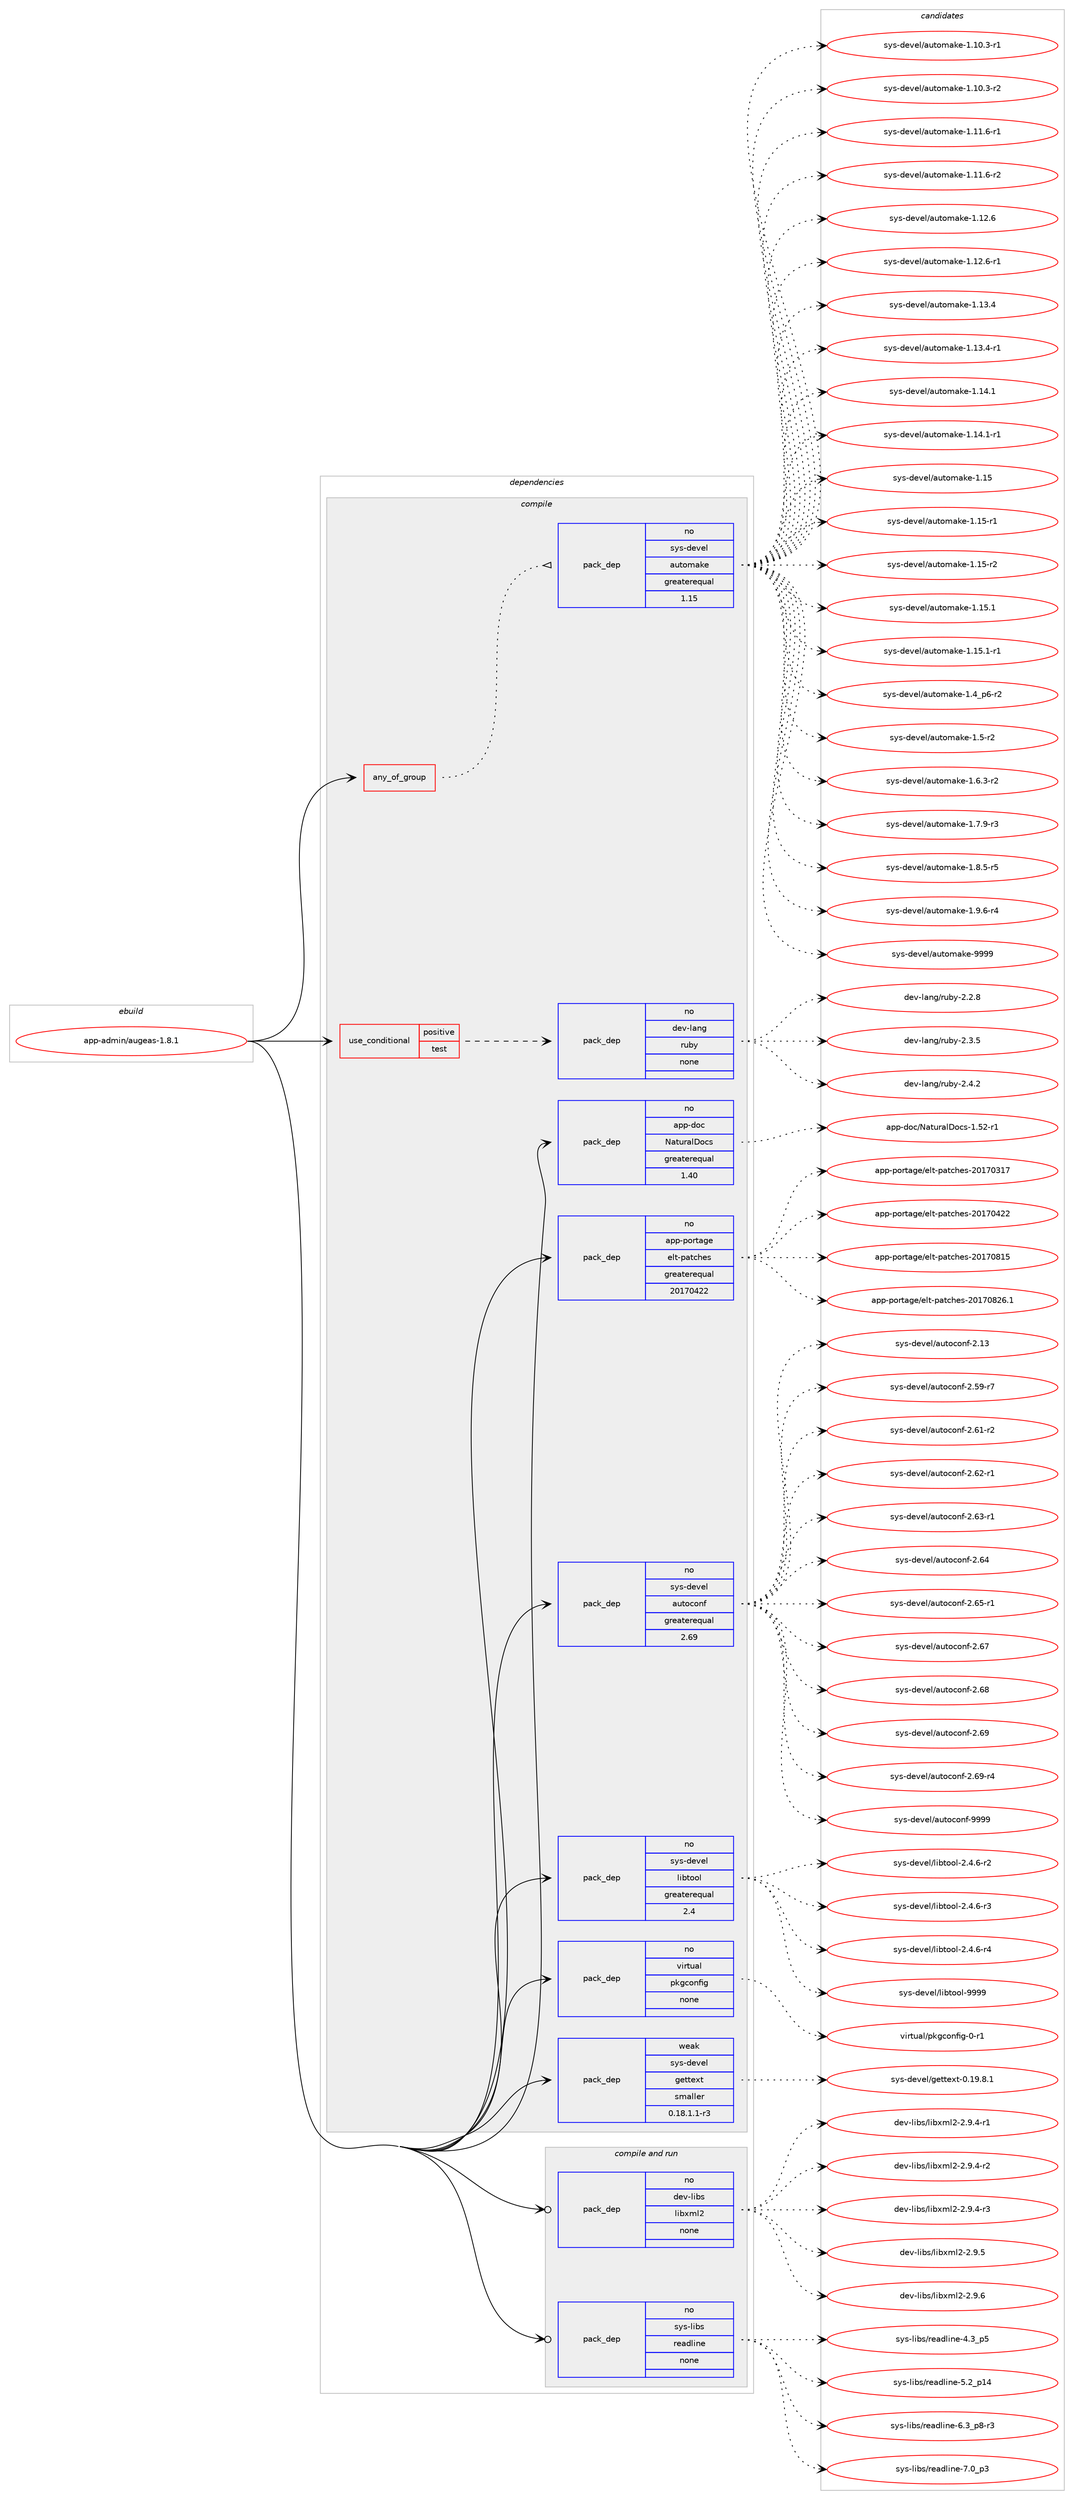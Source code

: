 digraph prolog {

# *************
# Graph options
# *************

newrank=true;
concentrate=true;
compound=true;
graph [rankdir=LR,fontname=Helvetica,fontsize=10,ranksep=1.5];#, ranksep=2.5, nodesep=0.2];
edge  [arrowhead=vee];
node  [fontname=Helvetica,fontsize=10];

# **********
# The ebuild
# **********

subgraph cluster_leftcol {
color=gray;
rank=same;
label=<<i>ebuild</i>>;
id [label="app-admin/augeas-1.8.1", color=red, width=4, href="../app-admin/augeas-1.8.1.svg"];
}

# ****************
# The dependencies
# ****************

subgraph cluster_midcol {
color=gray;
label=<<i>dependencies</i>>;
subgraph cluster_compile {
fillcolor="#eeeeee";
style=filled;
label=<<i>compile</i>>;
subgraph any16 {
dependency1002 [label=<<TABLE BORDER="0" CELLBORDER="1" CELLSPACING="0" CELLPADDING="4"><TR><TD CELLPADDING="10">any_of_group</TD></TR></TABLE>>, shape=none, color=red];subgraph pack799 {
dependency1003 [label=<<TABLE BORDER="0" CELLBORDER="1" CELLSPACING="0" CELLPADDING="4" WIDTH="220"><TR><TD ROWSPAN="6" CELLPADDING="30">pack_dep</TD></TR><TR><TD WIDTH="110">no</TD></TR><TR><TD>sys-devel</TD></TR><TR><TD>automake</TD></TR><TR><TD>greaterequal</TD></TR><TR><TD>1.15</TD></TR></TABLE>>, shape=none, color=blue];
}
dependency1002:e -> dependency1003:w [weight=20,style="dotted",arrowhead="oinv"];
}
id:e -> dependency1002:w [weight=20,style="solid",arrowhead="vee"];
subgraph cond189 {
dependency1004 [label=<<TABLE BORDER="0" CELLBORDER="1" CELLSPACING="0" CELLPADDING="4"><TR><TD ROWSPAN="3" CELLPADDING="10">use_conditional</TD></TR><TR><TD>positive</TD></TR><TR><TD>test</TD></TR></TABLE>>, shape=none, color=red];
subgraph pack800 {
dependency1005 [label=<<TABLE BORDER="0" CELLBORDER="1" CELLSPACING="0" CELLPADDING="4" WIDTH="220"><TR><TD ROWSPAN="6" CELLPADDING="30">pack_dep</TD></TR><TR><TD WIDTH="110">no</TD></TR><TR><TD>dev-lang</TD></TR><TR><TD>ruby</TD></TR><TR><TD>none</TD></TR><TR><TD></TD></TR></TABLE>>, shape=none, color=blue];
}
dependency1004:e -> dependency1005:w [weight=20,style="dashed",arrowhead="vee"];
}
id:e -> dependency1004:w [weight=20,style="solid",arrowhead="vee"];
subgraph pack801 {
dependency1006 [label=<<TABLE BORDER="0" CELLBORDER="1" CELLSPACING="0" CELLPADDING="4" WIDTH="220"><TR><TD ROWSPAN="6" CELLPADDING="30">pack_dep</TD></TR><TR><TD WIDTH="110">no</TD></TR><TR><TD>app-doc</TD></TR><TR><TD>NaturalDocs</TD></TR><TR><TD>greaterequal</TD></TR><TR><TD>1.40</TD></TR></TABLE>>, shape=none, color=blue];
}
id:e -> dependency1006:w [weight=20,style="solid",arrowhead="vee"];
subgraph pack802 {
dependency1007 [label=<<TABLE BORDER="0" CELLBORDER="1" CELLSPACING="0" CELLPADDING="4" WIDTH="220"><TR><TD ROWSPAN="6" CELLPADDING="30">pack_dep</TD></TR><TR><TD WIDTH="110">no</TD></TR><TR><TD>app-portage</TD></TR><TR><TD>elt-patches</TD></TR><TR><TD>greaterequal</TD></TR><TR><TD>20170422</TD></TR></TABLE>>, shape=none, color=blue];
}
id:e -> dependency1007:w [weight=20,style="solid",arrowhead="vee"];
subgraph pack803 {
dependency1008 [label=<<TABLE BORDER="0" CELLBORDER="1" CELLSPACING="0" CELLPADDING="4" WIDTH="220"><TR><TD ROWSPAN="6" CELLPADDING="30">pack_dep</TD></TR><TR><TD WIDTH="110">no</TD></TR><TR><TD>sys-devel</TD></TR><TR><TD>autoconf</TD></TR><TR><TD>greaterequal</TD></TR><TR><TD>2.69</TD></TR></TABLE>>, shape=none, color=blue];
}
id:e -> dependency1008:w [weight=20,style="solid",arrowhead="vee"];
subgraph pack804 {
dependency1009 [label=<<TABLE BORDER="0" CELLBORDER="1" CELLSPACING="0" CELLPADDING="4" WIDTH="220"><TR><TD ROWSPAN="6" CELLPADDING="30">pack_dep</TD></TR><TR><TD WIDTH="110">no</TD></TR><TR><TD>sys-devel</TD></TR><TR><TD>libtool</TD></TR><TR><TD>greaterequal</TD></TR><TR><TD>2.4</TD></TR></TABLE>>, shape=none, color=blue];
}
id:e -> dependency1009:w [weight=20,style="solid",arrowhead="vee"];
subgraph pack805 {
dependency1010 [label=<<TABLE BORDER="0" CELLBORDER="1" CELLSPACING="0" CELLPADDING="4" WIDTH="220"><TR><TD ROWSPAN="6" CELLPADDING="30">pack_dep</TD></TR><TR><TD WIDTH="110">no</TD></TR><TR><TD>virtual</TD></TR><TR><TD>pkgconfig</TD></TR><TR><TD>none</TD></TR><TR><TD></TD></TR></TABLE>>, shape=none, color=blue];
}
id:e -> dependency1010:w [weight=20,style="solid",arrowhead="vee"];
subgraph pack806 {
dependency1011 [label=<<TABLE BORDER="0" CELLBORDER="1" CELLSPACING="0" CELLPADDING="4" WIDTH="220"><TR><TD ROWSPAN="6" CELLPADDING="30">pack_dep</TD></TR><TR><TD WIDTH="110">weak</TD></TR><TR><TD>sys-devel</TD></TR><TR><TD>gettext</TD></TR><TR><TD>smaller</TD></TR><TR><TD>0.18.1.1-r3</TD></TR></TABLE>>, shape=none, color=blue];
}
id:e -> dependency1011:w [weight=20,style="solid",arrowhead="vee"];
}
subgraph cluster_compileandrun {
fillcolor="#eeeeee";
style=filled;
label=<<i>compile and run</i>>;
subgraph pack807 {
dependency1012 [label=<<TABLE BORDER="0" CELLBORDER="1" CELLSPACING="0" CELLPADDING="4" WIDTH="220"><TR><TD ROWSPAN="6" CELLPADDING="30">pack_dep</TD></TR><TR><TD WIDTH="110">no</TD></TR><TR><TD>dev-libs</TD></TR><TR><TD>libxml2</TD></TR><TR><TD>none</TD></TR><TR><TD></TD></TR></TABLE>>, shape=none, color=blue];
}
id:e -> dependency1012:w [weight=20,style="solid",arrowhead="odotvee"];
subgraph pack808 {
dependency1013 [label=<<TABLE BORDER="0" CELLBORDER="1" CELLSPACING="0" CELLPADDING="4" WIDTH="220"><TR><TD ROWSPAN="6" CELLPADDING="30">pack_dep</TD></TR><TR><TD WIDTH="110">no</TD></TR><TR><TD>sys-libs</TD></TR><TR><TD>readline</TD></TR><TR><TD>none</TD></TR><TR><TD></TD></TR></TABLE>>, shape=none, color=blue];
}
id:e -> dependency1013:w [weight=20,style="solid",arrowhead="odotvee"];
}
subgraph cluster_run {
fillcolor="#eeeeee";
style=filled;
label=<<i>run</i>>;
}
}

# **************
# The candidates
# **************

subgraph cluster_choices {
rank=same;
color=gray;
label=<<i>candidates</i>>;

subgraph choice799 {
color=black;
nodesep=1;
choice11512111545100101118101108479711711611110997107101454946494846514511449 [label="sys-devel/automake-1.10.3-r1", color=red, width=4,href="../sys-devel/automake-1.10.3-r1.svg"];
choice11512111545100101118101108479711711611110997107101454946494846514511450 [label="sys-devel/automake-1.10.3-r2", color=red, width=4,href="../sys-devel/automake-1.10.3-r2.svg"];
choice11512111545100101118101108479711711611110997107101454946494946544511449 [label="sys-devel/automake-1.11.6-r1", color=red, width=4,href="../sys-devel/automake-1.11.6-r1.svg"];
choice11512111545100101118101108479711711611110997107101454946494946544511450 [label="sys-devel/automake-1.11.6-r2", color=red, width=4,href="../sys-devel/automake-1.11.6-r2.svg"];
choice1151211154510010111810110847971171161111099710710145494649504654 [label="sys-devel/automake-1.12.6", color=red, width=4,href="../sys-devel/automake-1.12.6.svg"];
choice11512111545100101118101108479711711611110997107101454946495046544511449 [label="sys-devel/automake-1.12.6-r1", color=red, width=4,href="../sys-devel/automake-1.12.6-r1.svg"];
choice1151211154510010111810110847971171161111099710710145494649514652 [label="sys-devel/automake-1.13.4", color=red, width=4,href="../sys-devel/automake-1.13.4.svg"];
choice11512111545100101118101108479711711611110997107101454946495146524511449 [label="sys-devel/automake-1.13.4-r1", color=red, width=4,href="../sys-devel/automake-1.13.4-r1.svg"];
choice1151211154510010111810110847971171161111099710710145494649524649 [label="sys-devel/automake-1.14.1", color=red, width=4,href="../sys-devel/automake-1.14.1.svg"];
choice11512111545100101118101108479711711611110997107101454946495246494511449 [label="sys-devel/automake-1.14.1-r1", color=red, width=4,href="../sys-devel/automake-1.14.1-r1.svg"];
choice115121115451001011181011084797117116111109971071014549464953 [label="sys-devel/automake-1.15", color=red, width=4,href="../sys-devel/automake-1.15.svg"];
choice1151211154510010111810110847971171161111099710710145494649534511449 [label="sys-devel/automake-1.15-r1", color=red, width=4,href="../sys-devel/automake-1.15-r1.svg"];
choice1151211154510010111810110847971171161111099710710145494649534511450 [label="sys-devel/automake-1.15-r2", color=red, width=4,href="../sys-devel/automake-1.15-r2.svg"];
choice1151211154510010111810110847971171161111099710710145494649534649 [label="sys-devel/automake-1.15.1", color=red, width=4,href="../sys-devel/automake-1.15.1.svg"];
choice11512111545100101118101108479711711611110997107101454946495346494511449 [label="sys-devel/automake-1.15.1-r1", color=red, width=4,href="../sys-devel/automake-1.15.1-r1.svg"];
choice115121115451001011181011084797117116111109971071014549465295112544511450 [label="sys-devel/automake-1.4_p6-r2", color=red, width=4,href="../sys-devel/automake-1.4_p6-r2.svg"];
choice11512111545100101118101108479711711611110997107101454946534511450 [label="sys-devel/automake-1.5-r2", color=red, width=4,href="../sys-devel/automake-1.5-r2.svg"];
choice115121115451001011181011084797117116111109971071014549465446514511450 [label="sys-devel/automake-1.6.3-r2", color=red, width=4,href="../sys-devel/automake-1.6.3-r2.svg"];
choice115121115451001011181011084797117116111109971071014549465546574511451 [label="sys-devel/automake-1.7.9-r3", color=red, width=4,href="../sys-devel/automake-1.7.9-r3.svg"];
choice115121115451001011181011084797117116111109971071014549465646534511453 [label="sys-devel/automake-1.8.5-r5", color=red, width=4,href="../sys-devel/automake-1.8.5-r5.svg"];
choice115121115451001011181011084797117116111109971071014549465746544511452 [label="sys-devel/automake-1.9.6-r4", color=red, width=4,href="../sys-devel/automake-1.9.6-r4.svg"];
choice115121115451001011181011084797117116111109971071014557575757 [label="sys-devel/automake-9999", color=red, width=4,href="../sys-devel/automake-9999.svg"];
dependency1003:e -> choice11512111545100101118101108479711711611110997107101454946494846514511449:w [style=dotted,weight="100"];
dependency1003:e -> choice11512111545100101118101108479711711611110997107101454946494846514511450:w [style=dotted,weight="100"];
dependency1003:e -> choice11512111545100101118101108479711711611110997107101454946494946544511449:w [style=dotted,weight="100"];
dependency1003:e -> choice11512111545100101118101108479711711611110997107101454946494946544511450:w [style=dotted,weight="100"];
dependency1003:e -> choice1151211154510010111810110847971171161111099710710145494649504654:w [style=dotted,weight="100"];
dependency1003:e -> choice11512111545100101118101108479711711611110997107101454946495046544511449:w [style=dotted,weight="100"];
dependency1003:e -> choice1151211154510010111810110847971171161111099710710145494649514652:w [style=dotted,weight="100"];
dependency1003:e -> choice11512111545100101118101108479711711611110997107101454946495146524511449:w [style=dotted,weight="100"];
dependency1003:e -> choice1151211154510010111810110847971171161111099710710145494649524649:w [style=dotted,weight="100"];
dependency1003:e -> choice11512111545100101118101108479711711611110997107101454946495246494511449:w [style=dotted,weight="100"];
dependency1003:e -> choice115121115451001011181011084797117116111109971071014549464953:w [style=dotted,weight="100"];
dependency1003:e -> choice1151211154510010111810110847971171161111099710710145494649534511449:w [style=dotted,weight="100"];
dependency1003:e -> choice1151211154510010111810110847971171161111099710710145494649534511450:w [style=dotted,weight="100"];
dependency1003:e -> choice1151211154510010111810110847971171161111099710710145494649534649:w [style=dotted,weight="100"];
dependency1003:e -> choice11512111545100101118101108479711711611110997107101454946495346494511449:w [style=dotted,weight="100"];
dependency1003:e -> choice115121115451001011181011084797117116111109971071014549465295112544511450:w [style=dotted,weight="100"];
dependency1003:e -> choice11512111545100101118101108479711711611110997107101454946534511450:w [style=dotted,weight="100"];
dependency1003:e -> choice115121115451001011181011084797117116111109971071014549465446514511450:w [style=dotted,weight="100"];
dependency1003:e -> choice115121115451001011181011084797117116111109971071014549465546574511451:w [style=dotted,weight="100"];
dependency1003:e -> choice115121115451001011181011084797117116111109971071014549465646534511453:w [style=dotted,weight="100"];
dependency1003:e -> choice115121115451001011181011084797117116111109971071014549465746544511452:w [style=dotted,weight="100"];
dependency1003:e -> choice115121115451001011181011084797117116111109971071014557575757:w [style=dotted,weight="100"];
}
subgraph choice800 {
color=black;
nodesep=1;
choice10010111845108971101034711411798121455046504656 [label="dev-lang/ruby-2.2.8", color=red, width=4,href="../dev-lang/ruby-2.2.8.svg"];
choice10010111845108971101034711411798121455046514653 [label="dev-lang/ruby-2.3.5", color=red, width=4,href="../dev-lang/ruby-2.3.5.svg"];
choice10010111845108971101034711411798121455046524650 [label="dev-lang/ruby-2.4.2", color=red, width=4,href="../dev-lang/ruby-2.4.2.svg"];
dependency1005:e -> choice10010111845108971101034711411798121455046504656:w [style=dotted,weight="100"];
dependency1005:e -> choice10010111845108971101034711411798121455046514653:w [style=dotted,weight="100"];
dependency1005:e -> choice10010111845108971101034711411798121455046524650:w [style=dotted,weight="100"];
}
subgraph choice801 {
color=black;
nodesep=1;
choice97112112451001119947789711611711497108681119911545494653504511449 [label="app-doc/NaturalDocs-1.52-r1", color=red, width=4,href="../app-doc/NaturalDocs-1.52-r1.svg"];
dependency1006:e -> choice97112112451001119947789711611711497108681119911545494653504511449:w [style=dotted,weight="100"];
}
subgraph choice802 {
color=black;
nodesep=1;
choice97112112451121111141169710310147101108116451129711699104101115455048495548514955 [label="app-portage/elt-patches-20170317", color=red, width=4,href="../app-portage/elt-patches-20170317.svg"];
choice97112112451121111141169710310147101108116451129711699104101115455048495548525050 [label="app-portage/elt-patches-20170422", color=red, width=4,href="../app-portage/elt-patches-20170422.svg"];
choice97112112451121111141169710310147101108116451129711699104101115455048495548564953 [label="app-portage/elt-patches-20170815", color=red, width=4,href="../app-portage/elt-patches-20170815.svg"];
choice971121124511211111411697103101471011081164511297116991041011154550484955485650544649 [label="app-portage/elt-patches-20170826.1", color=red, width=4,href="../app-portage/elt-patches-20170826.1.svg"];
dependency1007:e -> choice97112112451121111141169710310147101108116451129711699104101115455048495548514955:w [style=dotted,weight="100"];
dependency1007:e -> choice97112112451121111141169710310147101108116451129711699104101115455048495548525050:w [style=dotted,weight="100"];
dependency1007:e -> choice97112112451121111141169710310147101108116451129711699104101115455048495548564953:w [style=dotted,weight="100"];
dependency1007:e -> choice971121124511211111411697103101471011081164511297116991041011154550484955485650544649:w [style=dotted,weight="100"];
}
subgraph choice803 {
color=black;
nodesep=1;
choice115121115451001011181011084797117116111991111101024550464951 [label="sys-devel/autoconf-2.13", color=red, width=4,href="../sys-devel/autoconf-2.13.svg"];
choice1151211154510010111810110847971171161119911111010245504653574511455 [label="sys-devel/autoconf-2.59-r7", color=red, width=4,href="../sys-devel/autoconf-2.59-r7.svg"];
choice1151211154510010111810110847971171161119911111010245504654494511450 [label="sys-devel/autoconf-2.61-r2", color=red, width=4,href="../sys-devel/autoconf-2.61-r2.svg"];
choice1151211154510010111810110847971171161119911111010245504654504511449 [label="sys-devel/autoconf-2.62-r1", color=red, width=4,href="../sys-devel/autoconf-2.62-r1.svg"];
choice1151211154510010111810110847971171161119911111010245504654514511449 [label="sys-devel/autoconf-2.63-r1", color=red, width=4,href="../sys-devel/autoconf-2.63-r1.svg"];
choice115121115451001011181011084797117116111991111101024550465452 [label="sys-devel/autoconf-2.64", color=red, width=4,href="../sys-devel/autoconf-2.64.svg"];
choice1151211154510010111810110847971171161119911111010245504654534511449 [label="sys-devel/autoconf-2.65-r1", color=red, width=4,href="../sys-devel/autoconf-2.65-r1.svg"];
choice115121115451001011181011084797117116111991111101024550465455 [label="sys-devel/autoconf-2.67", color=red, width=4,href="../sys-devel/autoconf-2.67.svg"];
choice115121115451001011181011084797117116111991111101024550465456 [label="sys-devel/autoconf-2.68", color=red, width=4,href="../sys-devel/autoconf-2.68.svg"];
choice115121115451001011181011084797117116111991111101024550465457 [label="sys-devel/autoconf-2.69", color=red, width=4,href="../sys-devel/autoconf-2.69.svg"];
choice1151211154510010111810110847971171161119911111010245504654574511452 [label="sys-devel/autoconf-2.69-r4", color=red, width=4,href="../sys-devel/autoconf-2.69-r4.svg"];
choice115121115451001011181011084797117116111991111101024557575757 [label="sys-devel/autoconf-9999", color=red, width=4,href="../sys-devel/autoconf-9999.svg"];
dependency1008:e -> choice115121115451001011181011084797117116111991111101024550464951:w [style=dotted,weight="100"];
dependency1008:e -> choice1151211154510010111810110847971171161119911111010245504653574511455:w [style=dotted,weight="100"];
dependency1008:e -> choice1151211154510010111810110847971171161119911111010245504654494511450:w [style=dotted,weight="100"];
dependency1008:e -> choice1151211154510010111810110847971171161119911111010245504654504511449:w [style=dotted,weight="100"];
dependency1008:e -> choice1151211154510010111810110847971171161119911111010245504654514511449:w [style=dotted,weight="100"];
dependency1008:e -> choice115121115451001011181011084797117116111991111101024550465452:w [style=dotted,weight="100"];
dependency1008:e -> choice1151211154510010111810110847971171161119911111010245504654534511449:w [style=dotted,weight="100"];
dependency1008:e -> choice115121115451001011181011084797117116111991111101024550465455:w [style=dotted,weight="100"];
dependency1008:e -> choice115121115451001011181011084797117116111991111101024550465456:w [style=dotted,weight="100"];
dependency1008:e -> choice115121115451001011181011084797117116111991111101024550465457:w [style=dotted,weight="100"];
dependency1008:e -> choice1151211154510010111810110847971171161119911111010245504654574511452:w [style=dotted,weight="100"];
dependency1008:e -> choice115121115451001011181011084797117116111991111101024557575757:w [style=dotted,weight="100"];
}
subgraph choice804 {
color=black;
nodesep=1;
choice1151211154510010111810110847108105981161111111084550465246544511450 [label="sys-devel/libtool-2.4.6-r2", color=red, width=4,href="../sys-devel/libtool-2.4.6-r2.svg"];
choice1151211154510010111810110847108105981161111111084550465246544511451 [label="sys-devel/libtool-2.4.6-r3", color=red, width=4,href="../sys-devel/libtool-2.4.6-r3.svg"];
choice1151211154510010111810110847108105981161111111084550465246544511452 [label="sys-devel/libtool-2.4.6-r4", color=red, width=4,href="../sys-devel/libtool-2.4.6-r4.svg"];
choice1151211154510010111810110847108105981161111111084557575757 [label="sys-devel/libtool-9999", color=red, width=4,href="../sys-devel/libtool-9999.svg"];
dependency1009:e -> choice1151211154510010111810110847108105981161111111084550465246544511450:w [style=dotted,weight="100"];
dependency1009:e -> choice1151211154510010111810110847108105981161111111084550465246544511451:w [style=dotted,weight="100"];
dependency1009:e -> choice1151211154510010111810110847108105981161111111084550465246544511452:w [style=dotted,weight="100"];
dependency1009:e -> choice1151211154510010111810110847108105981161111111084557575757:w [style=dotted,weight="100"];
}
subgraph choice805 {
color=black;
nodesep=1;
choice11810511411611797108471121071039911111010210510345484511449 [label="virtual/pkgconfig-0-r1", color=red, width=4,href="../virtual/pkgconfig-0-r1.svg"];
dependency1010:e -> choice11810511411611797108471121071039911111010210510345484511449:w [style=dotted,weight="100"];
}
subgraph choice806 {
color=black;
nodesep=1;
choice1151211154510010111810110847103101116116101120116454846495746564649 [label="sys-devel/gettext-0.19.8.1", color=red, width=4,href="../sys-devel/gettext-0.19.8.1.svg"];
dependency1011:e -> choice1151211154510010111810110847103101116116101120116454846495746564649:w [style=dotted,weight="100"];
}
subgraph choice807 {
color=black;
nodesep=1;
choice10010111845108105981154710810598120109108504550465746524511449 [label="dev-libs/libxml2-2.9.4-r1", color=red, width=4,href="../dev-libs/libxml2-2.9.4-r1.svg"];
choice10010111845108105981154710810598120109108504550465746524511450 [label="dev-libs/libxml2-2.9.4-r2", color=red, width=4,href="../dev-libs/libxml2-2.9.4-r2.svg"];
choice10010111845108105981154710810598120109108504550465746524511451 [label="dev-libs/libxml2-2.9.4-r3", color=red, width=4,href="../dev-libs/libxml2-2.9.4-r3.svg"];
choice1001011184510810598115471081059812010910850455046574653 [label="dev-libs/libxml2-2.9.5", color=red, width=4,href="../dev-libs/libxml2-2.9.5.svg"];
choice1001011184510810598115471081059812010910850455046574654 [label="dev-libs/libxml2-2.9.6", color=red, width=4,href="../dev-libs/libxml2-2.9.6.svg"];
dependency1012:e -> choice10010111845108105981154710810598120109108504550465746524511449:w [style=dotted,weight="100"];
dependency1012:e -> choice10010111845108105981154710810598120109108504550465746524511450:w [style=dotted,weight="100"];
dependency1012:e -> choice10010111845108105981154710810598120109108504550465746524511451:w [style=dotted,weight="100"];
dependency1012:e -> choice1001011184510810598115471081059812010910850455046574653:w [style=dotted,weight="100"];
dependency1012:e -> choice1001011184510810598115471081059812010910850455046574654:w [style=dotted,weight="100"];
}
subgraph choice808 {
color=black;
nodesep=1;
choice11512111545108105981154711410197100108105110101455246519511253 [label="sys-libs/readline-4.3_p5", color=red, width=4,href="../sys-libs/readline-4.3_p5.svg"];
choice1151211154510810598115471141019710010810511010145534650951124952 [label="sys-libs/readline-5.2_p14", color=red, width=4,href="../sys-libs/readline-5.2_p14.svg"];
choice115121115451081059811547114101971001081051101014554465195112564511451 [label="sys-libs/readline-6.3_p8-r3", color=red, width=4,href="../sys-libs/readline-6.3_p8-r3.svg"];
choice11512111545108105981154711410197100108105110101455546489511251 [label="sys-libs/readline-7.0_p3", color=red, width=4,href="../sys-libs/readline-7.0_p3.svg"];
dependency1013:e -> choice11512111545108105981154711410197100108105110101455246519511253:w [style=dotted,weight="100"];
dependency1013:e -> choice1151211154510810598115471141019710010810511010145534650951124952:w [style=dotted,weight="100"];
dependency1013:e -> choice115121115451081059811547114101971001081051101014554465195112564511451:w [style=dotted,weight="100"];
dependency1013:e -> choice11512111545108105981154711410197100108105110101455546489511251:w [style=dotted,weight="100"];
}
}

}

